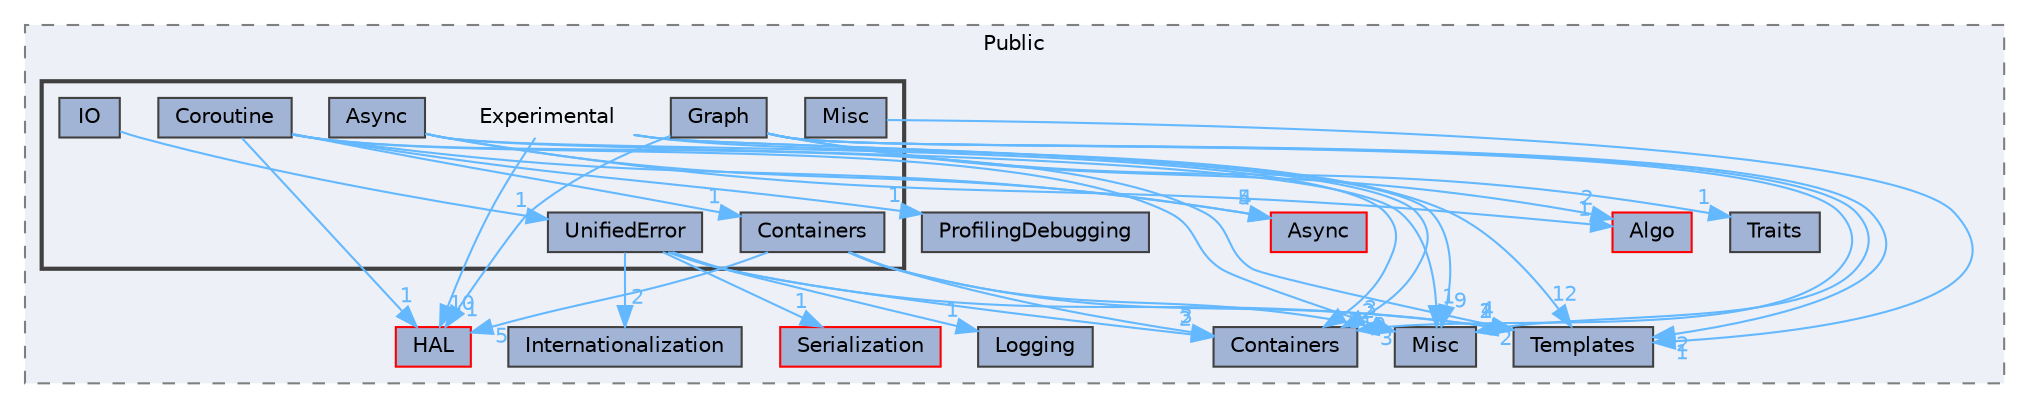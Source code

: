 digraph "Experimental"
{
 // INTERACTIVE_SVG=YES
 // LATEX_PDF_SIZE
  bgcolor="transparent";
  edge [fontname=Helvetica,fontsize=10,labelfontname=Helvetica,labelfontsize=10];
  node [fontname=Helvetica,fontsize=10,shape=box,height=0.2,width=0.4];
  compound=true
  subgraph clusterdir_ba49309ee78fabe0452662bc1a7ef37d {
    graph [ bgcolor="#edf0f7", pencolor="grey50", label="Public", fontname=Helvetica,fontsize=10 style="filled,dashed", URL="dir_ba49309ee78fabe0452662bc1a7ef37d.html",tooltip=""]
  dir_05d66f52e7112794eb14e508e2415903 [label="ProfilingDebugging", fillcolor="#a2b4d6", color="grey25", style="filled", URL="dir_05d66f52e7112794eb14e508e2415903.html",tooltip=""];
  dir_4acb951885fdf3c7a4c2ab809ab845db [label="Serialization", fillcolor="#a2b4d6", color="red", style="filled", URL="dir_4acb951885fdf3c7a4c2ab809ab845db.html",tooltip=""];
  dir_cdbe86fff28349c50d558c00879cc362 [label="Logging", fillcolor="#a2b4d6", color="grey25", style="filled", URL="dir_cdbe86fff28349c50d558c00879cc362.html",tooltip=""];
  dir_7c36f6222b1cd3894142f27e327fdf31 [label="Internationalization", fillcolor="#a2b4d6", color="grey25", style="filled", URL="dir_7c36f6222b1cd3894142f27e327fdf31.html",tooltip=""];
  dir_06b681a867cd45e91f64ca04156625cf [label="HAL", fillcolor="#a2b4d6", color="red", style="filled", URL="dir_06b681a867cd45e91f64ca04156625cf.html",tooltip=""];
  dir_1fe1ba1bbc29dab414502b62d4117415 [label="Algo", fillcolor="#a2b4d6", color="red", style="filled", URL="dir_1fe1ba1bbc29dab414502b62d4117415.html",tooltip=""];
  dir_8d7b93d547498163f6da7ff79a1b5a4d [label="Misc", fillcolor="#a2b4d6", color="grey25", style="filled", URL="dir_8d7b93d547498163f6da7ff79a1b5a4d.html",tooltip=""];
  dir_d6d4edf6ba84739b62e6fae684879a69 [label="Containers", fillcolor="#a2b4d6", color="grey25", style="filled", URL="dir_d6d4edf6ba84739b62e6fae684879a69.html",tooltip=""];
  dir_d923b29e5793e4ca6ecf89bd6d2fe94d [label="Templates", fillcolor="#a2b4d6", color="grey25", style="filled", URL="dir_d923b29e5793e4ca6ecf89bd6d2fe94d.html",tooltip=""];
  dir_fab0544b3443f914df6ed288343023f7 [label="Async", fillcolor="#a2b4d6", color="red", style="filled", URL="dir_fab0544b3443f914df6ed288343023f7.html",tooltip=""];
  dir_5ba3ce5a6b2972cf607ff00f8102a12d [label="Traits", fillcolor="#a2b4d6", color="grey25", style="filled", URL="dir_5ba3ce5a6b2972cf607ff00f8102a12d.html",tooltip=""];
  subgraph clusterdir_4ab9d7572061c6848a717d3e8a158f2e {
    graph [ bgcolor="#edf0f7", pencolor="grey25", label="", fontname=Helvetica,fontsize=10 style="filled,bold", URL="dir_4ab9d7572061c6848a717d3e8a158f2e.html",tooltip=""]
    dir_4ab9d7572061c6848a717d3e8a158f2e [shape=plaintext, label="Experimental"];
  dir_dc7dfbe25d79b132738426e87f344deb [label="Async", fillcolor="#a2b4d6", color="grey25", style="filled", URL="dir_dc7dfbe25d79b132738426e87f344deb.html",tooltip=""];
  dir_ca839c5c3209de5814551e1c8b89649d [label="Containers", fillcolor="#a2b4d6", color="grey25", style="filled", URL="dir_ca839c5c3209de5814551e1c8b89649d.html",tooltip=""];
  dir_6ed9aaab2f76c89191cebf2a85f0f37a [label="Coroutine", fillcolor="#a2b4d6", color="grey25", style="filled", URL="dir_6ed9aaab2f76c89191cebf2a85f0f37a.html",tooltip=""];
  dir_1d1f69f4d1e54127828614d3073cca45 [label="Graph", fillcolor="#a2b4d6", color="grey25", style="filled", URL="dir_1d1f69f4d1e54127828614d3073cca45.html",tooltip=""];
  dir_0453a6d34b9b60612d9ace39863eb747 [label="IO", fillcolor="#a2b4d6", color="grey25", style="filled", URL="dir_0453a6d34b9b60612d9ace39863eb747.html",tooltip=""];
  dir_acf4611241eabd29892b11facad7593a [label="Misc", fillcolor="#a2b4d6", color="grey25", style="filled", URL="dir_acf4611241eabd29892b11facad7593a.html",tooltip=""];
  dir_41b55aed14ee8bb56fe11742220b16ef [label="UnifiedError", fillcolor="#a2b4d6", color="grey25", style="filled", URL="dir_41b55aed14ee8bb56fe11742220b16ef.html",tooltip=""];
  }
  }
  dir_4ab9d7572061c6848a717d3e8a158f2e->dir_06b681a867cd45e91f64ca04156625cf [headlabel="10", labeldistance=1.5 headhref="dir_000380_000461.html" href="dir_000380_000461.html" color="steelblue1" fontcolor="steelblue1"];
  dir_4ab9d7572061c6848a717d3e8a158f2e->dir_8d7b93d547498163f6da7ff79a1b5a4d [headlabel="9", labeldistance=1.5 headhref="dir_000380_000649.html" href="dir_000380_000649.html" color="steelblue1" fontcolor="steelblue1"];
  dir_4ab9d7572061c6848a717d3e8a158f2e->dir_d6d4edf6ba84739b62e6fae684879a69 [headlabel="10", labeldistance=1.5 headhref="dir_000380_000253.html" href="dir_000380_000253.html" color="steelblue1" fontcolor="steelblue1"];
  dir_4ab9d7572061c6848a717d3e8a158f2e->dir_d923b29e5793e4ca6ecf89bd6d2fe94d [headlabel="12", labeldistance=1.5 headhref="dir_000380_001176.html" href="dir_000380_001176.html" color="steelblue1" fontcolor="steelblue1"];
  dir_dc7dfbe25d79b132738426e87f344deb->dir_1fe1ba1bbc29dab414502b62d4117415 [headlabel="1", labeldistance=1.5 headhref="dir_000066_000021.html" href="dir_000066_000021.html" color="steelblue1" fontcolor="steelblue1"];
  dir_dc7dfbe25d79b132738426e87f344deb->dir_8d7b93d547498163f6da7ff79a1b5a4d [headlabel="1", labeldistance=1.5 headhref="dir_000066_000649.html" href="dir_000066_000649.html" color="steelblue1" fontcolor="steelblue1"];
  dir_dc7dfbe25d79b132738426e87f344deb->dir_d6d4edf6ba84739b62e6fae684879a69 [headlabel="1", labeldistance=1.5 headhref="dir_000066_000253.html" href="dir_000066_000253.html" color="steelblue1" fontcolor="steelblue1"];
  dir_dc7dfbe25d79b132738426e87f344deb->dir_fab0544b3443f914df6ed288343023f7 [headlabel="4", labeldistance=1.5 headhref="dir_000066_000065.html" href="dir_000066_000065.html" color="steelblue1" fontcolor="steelblue1"];
  dir_ca839c5c3209de5814551e1c8b89649d->dir_06b681a867cd45e91f64ca04156625cf [headlabel="5", labeldistance=1.5 headhref="dir_000254_000461.html" href="dir_000254_000461.html" color="steelblue1" fontcolor="steelblue1"];
  dir_ca839c5c3209de5814551e1c8b89649d->dir_8d7b93d547498163f6da7ff79a1b5a4d [headlabel="2", labeldistance=1.5 headhref="dir_000254_000649.html" href="dir_000254_000649.html" color="steelblue1" fontcolor="steelblue1"];
  dir_ca839c5c3209de5814551e1c8b89649d->dir_d6d4edf6ba84739b62e6fae684879a69 [headlabel="3", labeldistance=1.5 headhref="dir_000254_000253.html" href="dir_000254_000253.html" color="steelblue1" fontcolor="steelblue1"];
  dir_ca839c5c3209de5814551e1c8b89649d->dir_d923b29e5793e4ca6ecf89bd6d2fe94d [headlabel="2", labeldistance=1.5 headhref="dir_000254_001176.html" href="dir_000254_001176.html" color="steelblue1" fontcolor="steelblue1"];
  dir_6ed9aaab2f76c89191cebf2a85f0f37a->dir_05d66f52e7112794eb14e508e2415903 [headlabel="1", labeldistance=1.5 headhref="dir_000269_000773.html" href="dir_000269_000773.html" color="steelblue1" fontcolor="steelblue1"];
  dir_6ed9aaab2f76c89191cebf2a85f0f37a->dir_06b681a867cd45e91f64ca04156625cf [headlabel="1", labeldistance=1.5 headhref="dir_000269_000461.html" href="dir_000269_000461.html" color="steelblue1" fontcolor="steelblue1"];
  dir_6ed9aaab2f76c89191cebf2a85f0f37a->dir_8d7b93d547498163f6da7ff79a1b5a4d [headlabel="3", labeldistance=1.5 headhref="dir_000269_000649.html" href="dir_000269_000649.html" color="steelblue1" fontcolor="steelblue1"];
  dir_6ed9aaab2f76c89191cebf2a85f0f37a->dir_ca839c5c3209de5814551e1c8b89649d [headlabel="1", labeldistance=1.5 headhref="dir_000269_000254.html" href="dir_000269_000254.html" color="steelblue1" fontcolor="steelblue1"];
  dir_6ed9aaab2f76c89191cebf2a85f0f37a->dir_d923b29e5793e4ca6ecf89bd6d2fe94d [headlabel="4", labeldistance=1.5 headhref="dir_000269_001176.html" href="dir_000269_001176.html" color="steelblue1" fontcolor="steelblue1"];
  dir_6ed9aaab2f76c89191cebf2a85f0f37a->dir_fab0544b3443f914df6ed288343023f7 [headlabel="5", labeldistance=1.5 headhref="dir_000269_000065.html" href="dir_000269_000065.html" color="steelblue1" fontcolor="steelblue1"];
  dir_1d1f69f4d1e54127828614d3073cca45->dir_06b681a867cd45e91f64ca04156625cf [headlabel="1", labeldistance=1.5 headhref="dir_000454_000461.html" href="dir_000454_000461.html" color="steelblue1" fontcolor="steelblue1"];
  dir_1d1f69f4d1e54127828614d3073cca45->dir_1fe1ba1bbc29dab414502b62d4117415 [headlabel="2", labeldistance=1.5 headhref="dir_000454_000021.html" href="dir_000454_000021.html" color="steelblue1" fontcolor="steelblue1"];
  dir_1d1f69f4d1e54127828614d3073cca45->dir_5ba3ce5a6b2972cf607ff00f8102a12d [headlabel="1", labeldistance=1.5 headhref="dir_000454_001212.html" href="dir_000454_001212.html" color="steelblue1" fontcolor="steelblue1"];
  dir_1d1f69f4d1e54127828614d3073cca45->dir_8d7b93d547498163f6da7ff79a1b5a4d [headlabel="2", labeldistance=1.5 headhref="dir_000454_000649.html" href="dir_000454_000649.html" color="steelblue1" fontcolor="steelblue1"];
  dir_1d1f69f4d1e54127828614d3073cca45->dir_d6d4edf6ba84739b62e6fae684879a69 [headlabel="3", labeldistance=1.5 headhref="dir_000454_000253.html" href="dir_000454_000253.html" color="steelblue1" fontcolor="steelblue1"];
  dir_1d1f69f4d1e54127828614d3073cca45->dir_d923b29e5793e4ca6ecf89bd6d2fe94d [headlabel="2", labeldistance=1.5 headhref="dir_000454_001176.html" href="dir_000454_001176.html" color="steelblue1" fontcolor="steelblue1"];
  dir_0453a6d34b9b60612d9ace39863eb747->dir_41b55aed14ee8bb56fe11742220b16ef [headlabel="1", labeldistance=1.5 headhref="dir_000534_001222.html" href="dir_000534_001222.html" color="steelblue1" fontcolor="steelblue1"];
  dir_acf4611241eabd29892b11facad7593a->dir_d923b29e5793e4ca6ecf89bd6d2fe94d [headlabel="1", labeldistance=1.5 headhref="dir_000648_001176.html" href="dir_000648_001176.html" color="steelblue1" fontcolor="steelblue1"];
  dir_41b55aed14ee8bb56fe11742220b16ef->dir_4acb951885fdf3c7a4c2ab809ab845db [headlabel="1", labeldistance=1.5 headhref="dir_001222_001018.html" href="dir_001222_001018.html" color="steelblue1" fontcolor="steelblue1"];
  dir_41b55aed14ee8bb56fe11742220b16ef->dir_7c36f6222b1cd3894142f27e327fdf31 [headlabel="2", labeldistance=1.5 headhref="dir_001222_000526.html" href="dir_001222_000526.html" color="steelblue1" fontcolor="steelblue1"];
  dir_41b55aed14ee8bb56fe11742220b16ef->dir_cdbe86fff28349c50d558c00879cc362 [headlabel="1", labeldistance=1.5 headhref="dir_001222_000592.html" href="dir_001222_000592.html" color="steelblue1" fontcolor="steelblue1"];
  dir_41b55aed14ee8bb56fe11742220b16ef->dir_d6d4edf6ba84739b62e6fae684879a69 [headlabel="2", labeldistance=1.5 headhref="dir_001222_000253.html" href="dir_001222_000253.html" color="steelblue1" fontcolor="steelblue1"];
  dir_41b55aed14ee8bb56fe11742220b16ef->dir_d923b29e5793e4ca6ecf89bd6d2fe94d [headlabel="1", labeldistance=1.5 headhref="dir_001222_001176.html" href="dir_001222_001176.html" color="steelblue1" fontcolor="steelblue1"];
}
